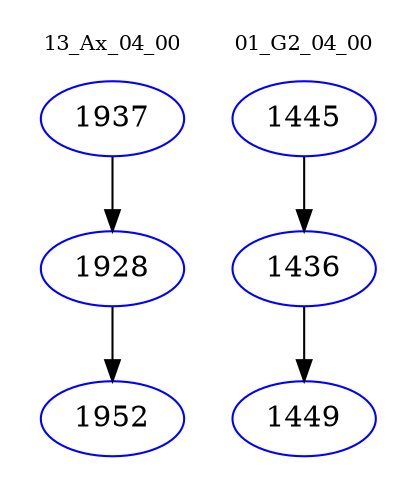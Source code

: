 digraph{
subgraph cluster_0 {
color = white
label = "13_Ax_04_00";
fontsize=10;
T0_1937 [label="1937", color="blue"]
T0_1937 -> T0_1928 [color="black"]
T0_1928 [label="1928", color="blue"]
T0_1928 -> T0_1952 [color="black"]
T0_1952 [label="1952", color="blue"]
}
subgraph cluster_1 {
color = white
label = "01_G2_04_00";
fontsize=10;
T1_1445 [label="1445", color="blue"]
T1_1445 -> T1_1436 [color="black"]
T1_1436 [label="1436", color="blue"]
T1_1436 -> T1_1449 [color="black"]
T1_1449 [label="1449", color="blue"]
}
}
